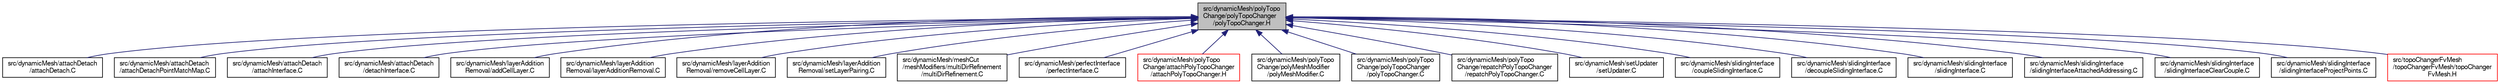 digraph "src/dynamicMesh/polyTopoChange/polyTopoChanger/polyTopoChanger.H"
{
  bgcolor="transparent";
  edge [fontname="FreeSans",fontsize="10",labelfontname="FreeSans",labelfontsize="10"];
  node [fontname="FreeSans",fontsize="10",shape=record];
  Node162 [label="src/dynamicMesh/polyTopo\lChange/polyTopoChanger\l/polyTopoChanger.H",height=0.2,width=0.4,color="black", fillcolor="grey75", style="filled", fontcolor="black"];
  Node162 -> Node163 [dir="back",color="midnightblue",fontsize="10",style="solid",fontname="FreeSans"];
  Node163 [label="src/dynamicMesh/attachDetach\l/attachDetach.C",height=0.2,width=0.4,color="black",URL="$a00365.html",tooltip="Attach/detach boundary mesh modifier. This modifier takes a set of internal faces and converts them i..."];
  Node162 -> Node164 [dir="back",color="midnightblue",fontsize="10",style="solid",fontname="FreeSans"];
  Node164 [label="src/dynamicMesh/attachDetach\l/attachDetachPointMatchMap.C",height=0.2,width=0.4,color="black",URL="$a00371.html"];
  Node162 -> Node165 [dir="back",color="midnightblue",fontsize="10",style="solid",fontname="FreeSans"];
  Node165 [label="src/dynamicMesh/attachDetach\l/attachInterface.C",height=0.2,width=0.4,color="black",URL="$a00374.html"];
  Node162 -> Node166 [dir="back",color="midnightblue",fontsize="10",style="solid",fontname="FreeSans"];
  Node166 [label="src/dynamicMesh/attachDetach\l/detachInterface.C",height=0.2,width=0.4,color="black",URL="$a00377.html"];
  Node162 -> Node167 [dir="back",color="midnightblue",fontsize="10",style="solid",fontname="FreeSans"];
  Node167 [label="src/dynamicMesh/layerAddition\lRemoval/addCellLayer.C",height=0.2,width=0.4,color="black",URL="$a00434.html"];
  Node162 -> Node168 [dir="back",color="midnightblue",fontsize="10",style="solid",fontname="FreeSans"];
  Node168 [label="src/dynamicMesh/layerAddition\lRemoval/layerAdditionRemoval.C",height=0.2,width=0.4,color="black",URL="$a00437.html",tooltip="Cell layer addition/removal mesh modifier. "];
  Node162 -> Node169 [dir="back",color="midnightblue",fontsize="10",style="solid",fontname="FreeSans"];
  Node169 [label="src/dynamicMesh/layerAddition\lRemoval/removeCellLayer.C",height=0.2,width=0.4,color="black",URL="$a00443.html"];
  Node162 -> Node170 [dir="back",color="midnightblue",fontsize="10",style="solid",fontname="FreeSans"];
  Node170 [label="src/dynamicMesh/layerAddition\lRemoval/setLayerPairing.C",height=0.2,width=0.4,color="black",URL="$a00446.html",tooltip="Remove a layer of cells and prepare addressing data. "];
  Node162 -> Node171 [dir="back",color="midnightblue",fontsize="10",style="solid",fontname="FreeSans"];
  Node171 [label="src/dynamicMesh/meshCut\l/meshModifiers/multiDirRefinement\l/multiDirRefinement.C",height=0.2,width=0.4,color="black",URL="$a00518.html"];
  Node162 -> Node172 [dir="back",color="midnightblue",fontsize="10",style="solid",fontname="FreeSans"];
  Node172 [label="src/dynamicMesh/perfectInterface\l/perfectInterface.C",height=0.2,width=0.4,color="black",URL="$a00635.html",tooltip="Best thing is probably to look at attachDetach which does almost exactly the same but for the geometr..."];
  Node162 -> Node173 [dir="back",color="midnightblue",fontsize="10",style="solid",fontname="FreeSans"];
  Node173 [label="src/dynamicMesh/polyTopo\lChange/attachPolyTopoChanger\l/attachPolyTopoChanger.H",height=0.2,width=0.4,color="red",URL="$a00677.html"];
  Node162 -> Node175 [dir="back",color="midnightblue",fontsize="10",style="solid",fontname="FreeSans"];
  Node175 [label="src/dynamicMesh/polyTopo\lChange/polyMeshModifier\l/polyMeshModifier.C",height=0.2,width=0.4,color="black",URL="$a00680.html",tooltip="Virtual base class for mesh modifiers. "];
  Node162 -> Node176 [dir="back",color="midnightblue",fontsize="10",style="solid",fontname="FreeSans"];
  Node176 [label="src/dynamicMesh/polyTopo\lChange/polyTopoChanger\l/polyTopoChanger.C",height=0.2,width=0.4,color="black",URL="$a00827.html"];
  Node162 -> Node177 [dir="back",color="midnightblue",fontsize="10",style="solid",fontname="FreeSans"];
  Node177 [label="src/dynamicMesh/polyTopo\lChange/repatchPolyTopoChanger\l/repatchPolyTopoChanger.C",height=0.2,width=0.4,color="black",URL="$a00833.html",tooltip="A mesh which allows changes in the patch distribution of the faces. The change in patching is set usi..."];
  Node162 -> Node178 [dir="back",color="midnightblue",fontsize="10",style="solid",fontname="FreeSans"];
  Node178 [label="src/dynamicMesh/setUpdater\l/setUpdater.C",height=0.2,width=0.4,color="black",URL="$a00839.html"];
  Node162 -> Node179 [dir="back",color="midnightblue",fontsize="10",style="solid",fontname="FreeSans"];
  Node179 [label="src/dynamicMesh/slidingInterface\l/coupleSlidingInterface.C",height=0.2,width=0.4,color="black",URL="$a00848.html"];
  Node162 -> Node180 [dir="back",color="midnightblue",fontsize="10",style="solid",fontname="FreeSans"];
  Node180 [label="src/dynamicMesh/slidingInterface\l/decoupleSlidingInterface.C",height=0.2,width=0.4,color="black",URL="$a00851.html"];
  Node162 -> Node181 [dir="back",color="midnightblue",fontsize="10",style="solid",fontname="FreeSans"];
  Node181 [label="src/dynamicMesh/slidingInterface\l/slidingInterface.C",height=0.2,width=0.4,color="black",URL="$a00875.html"];
  Node162 -> Node182 [dir="back",color="midnightblue",fontsize="10",style="solid",fontname="FreeSans"];
  Node182 [label="src/dynamicMesh/slidingInterface\l/slidingInterfaceAttachedAddressing.C",height=0.2,width=0.4,color="black",URL="$a00881.html"];
  Node162 -> Node183 [dir="back",color="midnightblue",fontsize="10",style="solid",fontname="FreeSans"];
  Node183 [label="src/dynamicMesh/slidingInterface\l/slidingInterfaceClearCouple.C",height=0.2,width=0.4,color="black",URL="$a00884.html"];
  Node162 -> Node184 [dir="back",color="midnightblue",fontsize="10",style="solid",fontname="FreeSans"];
  Node184 [label="src/dynamicMesh/slidingInterface\l/slidingInterfaceProjectPoints.C",height=0.2,width=0.4,color="black",URL="$a00887.html"];
  Node162 -> Node185 [dir="back",color="midnightblue",fontsize="10",style="solid",fontname="FreeSans"];
  Node185 [label="src/topoChangerFvMesh\l/topoChangerFvMesh/topoChanger\lFvMesh.H",height=0.2,width=0.4,color="red",URL="$a16793.html"];
}
